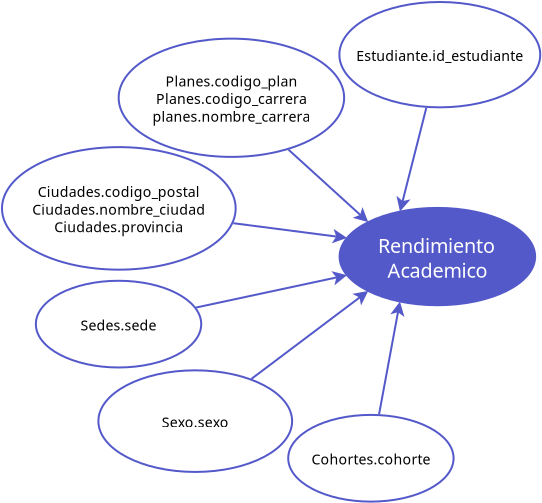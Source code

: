 <?xml version="1.0" encoding="UTF-8"?>
<dia:diagram xmlns:dia="http://www.lysator.liu.se/~alla/dia/">
  <dia:layer name="Background" visible="true" connectable="true" active="true">
    <dia:object type="Standard - Text" version="1" id="O0">
      <dia:attribute name="obj_pos">
        <dia:point val="15.85,5.2"/>
      </dia:attribute>
      <dia:attribute name="obj_bb">
        <dia:rectangle val="15.85,4.545;15.85,5.366"/>
      </dia:attribute>
      <dia:attribute name="text">
        <dia:composite type="text">
          <dia:attribute name="string">
            <dia:string>##</dia:string>
          </dia:attribute>
          <dia:attribute name="font">
            <dia:font family="sans" style="0" name="Helvetica"/>
          </dia:attribute>
          <dia:attribute name="height">
            <dia:real val="0.882"/>
          </dia:attribute>
          <dia:attribute name="pos">
            <dia:point val="15.85,5.2"/>
          </dia:attribute>
          <dia:attribute name="color">
            <dia:color val="#000000ff"/>
          </dia:attribute>
          <dia:attribute name="alignment">
            <dia:enum val="0"/>
          </dia:attribute>
        </dia:composite>
      </dia:attribute>
      <dia:attribute name="valign">
        <dia:enum val="3"/>
      </dia:attribute>
    </dia:object>
    <dia:object type="Standard - Text" version="1" id="O1">
      <dia:attribute name="obj_pos">
        <dia:point val="5.25,0.85"/>
      </dia:attribute>
      <dia:attribute name="obj_bb">
        <dia:rectangle val="5.25,0.195;5.25,1.016"/>
      </dia:attribute>
      <dia:attribute name="text">
        <dia:composite type="text">
          <dia:attribute name="string">
            <dia:string>##</dia:string>
          </dia:attribute>
          <dia:attribute name="font">
            <dia:font family="sans" style="0" name="Helvetica"/>
          </dia:attribute>
          <dia:attribute name="height">
            <dia:real val="0.882"/>
          </dia:attribute>
          <dia:attribute name="pos">
            <dia:point val="5.25,0.85"/>
          </dia:attribute>
          <dia:attribute name="color">
            <dia:color val="#000000ff"/>
          </dia:attribute>
          <dia:attribute name="alignment">
            <dia:enum val="0"/>
          </dia:attribute>
        </dia:composite>
      </dia:attribute>
      <dia:attribute name="valign">
        <dia:enum val="3"/>
      </dia:attribute>
    </dia:object>
    <dia:object type="Standard - Text" version="1" id="O2">
      <dia:attribute name="obj_pos">
        <dia:point val="0.8,1.25"/>
      </dia:attribute>
      <dia:attribute name="obj_bb">
        <dia:rectangle val="0.8,0.595;0.8,1.416"/>
      </dia:attribute>
      <dia:attribute name="text">
        <dia:composite type="text">
          <dia:attribute name="string">
            <dia:string>##</dia:string>
          </dia:attribute>
          <dia:attribute name="font">
            <dia:font family="sans" style="0" name="Helvetica"/>
          </dia:attribute>
          <dia:attribute name="height">
            <dia:real val="0.882"/>
          </dia:attribute>
          <dia:attribute name="pos">
            <dia:point val="0.8,1.25"/>
          </dia:attribute>
          <dia:attribute name="color">
            <dia:color val="#000000ff"/>
          </dia:attribute>
          <dia:attribute name="alignment">
            <dia:enum val="0"/>
          </dia:attribute>
        </dia:composite>
      </dia:attribute>
      <dia:attribute name="valign">
        <dia:enum val="3"/>
      </dia:attribute>
    </dia:object>
    <dia:object type="Flowchart - Ellipse" version="0" id="O3">
      <dia:attribute name="obj_pos">
        <dia:point val="20.623,12.484"/>
      </dia:attribute>
      <dia:attribute name="obj_bb">
        <dia:rectangle val="20.573,12.434;30.45,17.4"/>
      </dia:attribute>
      <dia:attribute name="elem_corner">
        <dia:point val="20.623,12.484"/>
      </dia:attribute>
      <dia:attribute name="elem_width">
        <dia:real val="9.777"/>
      </dia:attribute>
      <dia:attribute name="elem_height">
        <dia:real val="4.866"/>
      </dia:attribute>
      <dia:attribute name="border_color">
        <dia:color val="#5459caff"/>
      </dia:attribute>
      <dia:attribute name="inner_color">
        <dia:color val="#5459caff"/>
      </dia:attribute>
      <dia:attribute name="show_background">
        <dia:boolean val="true"/>
      </dia:attribute>
      <dia:attribute name="padding">
        <dia:real val="0.354"/>
      </dia:attribute>
      <dia:attribute name="text">
        <dia:composite type="text">
          <dia:attribute name="string">
            <dia:string>#Rendimiento
Academico#</dia:string>
          </dia:attribute>
          <dia:attribute name="font">
            <dia:font family="Sans" style="0" name="Helvetica"/>
          </dia:attribute>
          <dia:attribute name="height">
            <dia:real val="1.235"/>
          </dia:attribute>
          <dia:attribute name="pos">
            <dia:point val="25.512,14.599"/>
          </dia:attribute>
          <dia:attribute name="color">
            <dia:color val="#ffffffff"/>
          </dia:attribute>
          <dia:attribute name="alignment">
            <dia:enum val="1"/>
          </dia:attribute>
        </dia:composite>
      </dia:attribute>
    </dia:object>
    <dia:object type="Flowchart - Ellipse" version="0" id="O4">
      <dia:attribute name="obj_pos">
        <dia:point val="9.576,4.021"/>
      </dia:attribute>
      <dia:attribute name="obj_bb">
        <dia:rectangle val="9.526,3.971;20.9,9.984"/>
      </dia:attribute>
      <dia:attribute name="elem_corner">
        <dia:point val="9.576,4.021"/>
      </dia:attribute>
      <dia:attribute name="elem_width">
        <dia:real val="11.274"/>
      </dia:attribute>
      <dia:attribute name="elem_height">
        <dia:real val="5.913"/>
      </dia:attribute>
      <dia:attribute name="border_color">
        <dia:color val="#5459caff"/>
      </dia:attribute>
      <dia:attribute name="show_background">
        <dia:boolean val="true"/>
      </dia:attribute>
      <dia:attribute name="padding">
        <dia:real val="0.354"/>
      </dia:attribute>
      <dia:attribute name="text">
        <dia:composite type="text">
          <dia:attribute name="string">
            <dia:string>#Planes.codigo_plan
Planes.codigo_carrera
planes.nombre_carrera#</dia:string>
          </dia:attribute>
          <dia:attribute name="font">
            <dia:font family="Sans" style="0" name="Helvetica"/>
          </dia:attribute>
          <dia:attribute name="height">
            <dia:real val="0.882"/>
          </dia:attribute>
          <dia:attribute name="pos">
            <dia:point val="15.213,6.31"/>
          </dia:attribute>
          <dia:attribute name="color">
            <dia:color val="#000000ff"/>
          </dia:attribute>
          <dia:attribute name="alignment">
            <dia:enum val="1"/>
          </dia:attribute>
        </dia:composite>
      </dia:attribute>
    </dia:object>
    <dia:object type="Flowchart - Ellipse" version="0" id="O5">
      <dia:attribute name="obj_pos">
        <dia:point val="5.436,16.127"/>
      </dia:attribute>
      <dia:attribute name="obj_bb">
        <dia:rectangle val="5.386,16.077;13.754,20.514"/>
      </dia:attribute>
      <dia:attribute name="elem_corner">
        <dia:point val="5.436,16.127"/>
      </dia:attribute>
      <dia:attribute name="elem_width">
        <dia:real val="8.268"/>
      </dia:attribute>
      <dia:attribute name="elem_height">
        <dia:real val="4.336"/>
      </dia:attribute>
      <dia:attribute name="border_color">
        <dia:color val="#5459caff"/>
      </dia:attribute>
      <dia:attribute name="show_background">
        <dia:boolean val="true"/>
      </dia:attribute>
      <dia:attribute name="padding">
        <dia:real val="0.354"/>
      </dia:attribute>
      <dia:attribute name="text">
        <dia:composite type="text">
          <dia:attribute name="string">
            <dia:string>#Sedes.sede#</dia:string>
          </dia:attribute>
          <dia:attribute name="font">
            <dia:font family="Sans" style="0" name="Helvetica"/>
          </dia:attribute>
          <dia:attribute name="height">
            <dia:real val="0.882"/>
          </dia:attribute>
          <dia:attribute name="pos">
            <dia:point val="9.57,18.509"/>
          </dia:attribute>
          <dia:attribute name="color">
            <dia:color val="#000000ff"/>
          </dia:attribute>
          <dia:attribute name="alignment">
            <dia:enum val="1"/>
          </dia:attribute>
        </dia:composite>
      </dia:attribute>
    </dia:object>
    <dia:object type="Flowchart - Ellipse" version="0" id="O6">
      <dia:attribute name="obj_pos">
        <dia:point val="8.563,20.606"/>
      </dia:attribute>
      <dia:attribute name="obj_bb">
        <dia:rectangle val="8.513,20.556;18.299,25.736"/>
      </dia:attribute>
      <dia:attribute name="elem_corner">
        <dia:point val="8.563,20.606"/>
      </dia:attribute>
      <dia:attribute name="elem_width">
        <dia:real val="9.686"/>
      </dia:attribute>
      <dia:attribute name="elem_height">
        <dia:real val="5.08"/>
      </dia:attribute>
      <dia:attribute name="border_color">
        <dia:color val="#5459caff"/>
      </dia:attribute>
      <dia:attribute name="show_background">
        <dia:boolean val="true"/>
      </dia:attribute>
      <dia:attribute name="padding">
        <dia:real val="0.354"/>
      </dia:attribute>
      <dia:attribute name="text">
        <dia:composite type="text">
          <dia:attribute name="string">
            <dia:string>#Sexo.sexo#</dia:string>
          </dia:attribute>
          <dia:attribute name="font">
            <dia:font family="Sans" style="0" name="Helvetica"/>
          </dia:attribute>
          <dia:attribute name="height">
            <dia:real val="0.882"/>
          </dia:attribute>
          <dia:attribute name="pos">
            <dia:point val="13.406,23.36"/>
          </dia:attribute>
          <dia:attribute name="color">
            <dia:color val="#000000ff"/>
          </dia:attribute>
          <dia:attribute name="alignment">
            <dia:enum val="1"/>
          </dia:attribute>
        </dia:composite>
      </dia:attribute>
    </dia:object>
    <dia:object type="Standard - Line" version="0" id="O7">
      <dia:attribute name="obj_pos">
        <dia:point val="18.067,9.572"/>
      </dia:attribute>
      <dia:attribute name="obj_bb">
        <dia:rectangle val="17.996,9.501;22.126,13.267"/>
      </dia:attribute>
      <dia:attribute name="conn_endpoints">
        <dia:point val="18.067,9.572"/>
        <dia:point val="22.055,13.197"/>
      </dia:attribute>
      <dia:attribute name="numcp">
        <dia:int val="1"/>
      </dia:attribute>
      <dia:attribute name="line_color">
        <dia:color val="#5459caff"/>
      </dia:attribute>
      <dia:attribute name="end_arrow">
        <dia:enum val="22"/>
      </dia:attribute>
      <dia:attribute name="end_arrow_length">
        <dia:real val="0.5"/>
      </dia:attribute>
      <dia:attribute name="end_arrow_width">
        <dia:real val="0.5"/>
      </dia:attribute>
      <dia:connections>
        <dia:connection handle="0" to="O4" connection="16"/>
        <dia:connection handle="1" to="O3" connection="6"/>
      </dia:connections>
    </dia:object>
    <dia:object type="Standard - Line" version="0" id="O8">
      <dia:attribute name="obj_pos">
        <dia:point val="13.447,17.465"/>
      </dia:attribute>
      <dia:attribute name="obj_bb">
        <dia:rectangle val="13.387,15.646;21.055,17.524"/>
      </dia:attribute>
      <dia:attribute name="conn_endpoints">
        <dia:point val="13.447,17.465"/>
        <dia:point val="20.995,15.848"/>
      </dia:attribute>
      <dia:attribute name="numcp">
        <dia:int val="1"/>
      </dia:attribute>
      <dia:attribute name="line_color">
        <dia:color val="#5459caff"/>
      </dia:attribute>
      <dia:attribute name="end_arrow">
        <dia:enum val="22"/>
      </dia:attribute>
      <dia:attribute name="end_arrow_length">
        <dia:real val="0.5"/>
      </dia:attribute>
      <dia:attribute name="end_arrow_width">
        <dia:real val="0.5"/>
      </dia:attribute>
      <dia:connections>
        <dia:connection handle="0" to="O5" connection="16"/>
        <dia:connection handle="1" to="O3" connection="9"/>
      </dia:connections>
    </dia:object>
    <dia:object type="Standard - Line" version="0" id="O9">
      <dia:attribute name="obj_pos">
        <dia:point val="16.215,21.032"/>
      </dia:attribute>
      <dia:attribute name="obj_bb">
        <dia:rectangle val="16.145,16.567;22.125,21.102"/>
      </dia:attribute>
      <dia:attribute name="conn_endpoints">
        <dia:point val="16.215,21.032"/>
        <dia:point val="22.055,16.637"/>
      </dia:attribute>
      <dia:attribute name="numcp">
        <dia:int val="1"/>
      </dia:attribute>
      <dia:attribute name="line_color">
        <dia:color val="#5459caff"/>
      </dia:attribute>
      <dia:attribute name="end_arrow">
        <dia:enum val="22"/>
      </dia:attribute>
      <dia:attribute name="end_arrow_length">
        <dia:real val="0.5"/>
      </dia:attribute>
      <dia:attribute name="end_arrow_width">
        <dia:real val="0.5"/>
      </dia:attribute>
      <dia:connections>
        <dia:connection handle="0" to="O6" connection="16"/>
        <dia:connection handle="1" to="O3" connection="10"/>
      </dia:connections>
    </dia:object>
    <dia:object type="Flowchart - Ellipse" version="0" id="O10">
      <dia:attribute name="obj_pos">
        <dia:point val="3.743,9.445"/>
      </dia:attribute>
      <dia:attribute name="obj_bb">
        <dia:rectangle val="3.693,9.395;15.476,15.622"/>
      </dia:attribute>
      <dia:attribute name="elem_corner">
        <dia:point val="3.743,9.445"/>
      </dia:attribute>
      <dia:attribute name="elem_width">
        <dia:real val="11.683"/>
      </dia:attribute>
      <dia:attribute name="elem_height">
        <dia:real val="6.127"/>
      </dia:attribute>
      <dia:attribute name="border_color">
        <dia:color val="#5459caff"/>
      </dia:attribute>
      <dia:attribute name="show_background">
        <dia:boolean val="true"/>
      </dia:attribute>
      <dia:attribute name="padding">
        <dia:real val="0.354"/>
      </dia:attribute>
      <dia:attribute name="text">
        <dia:composite type="text">
          <dia:attribute name="string">
            <dia:string>#Ciudades.codigo_postal
Ciudades.nombre_ciudad
Ciudades.provincia#</dia:string>
          </dia:attribute>
          <dia:attribute name="font">
            <dia:font family="Sans" style="0" name="Helvetica"/>
          </dia:attribute>
          <dia:attribute name="height">
            <dia:real val="0.882"/>
          </dia:attribute>
          <dia:attribute name="pos">
            <dia:point val="9.584,11.84"/>
          </dia:attribute>
          <dia:attribute name="color">
            <dia:color val="#000000ff"/>
          </dia:attribute>
          <dia:attribute name="alignment">
            <dia:enum val="1"/>
          </dia:attribute>
        </dia:composite>
      </dia:attribute>
    </dia:object>
    <dia:object type="Flowchart - Ellipse" version="0" id="O11">
      <dia:attribute name="obj_pos">
        <dia:point val="18.054,22.834"/>
      </dia:attribute>
      <dia:attribute name="obj_bb">
        <dia:rectangle val="18.004,22.784;26.372,27.22"/>
      </dia:attribute>
      <dia:attribute name="elem_corner">
        <dia:point val="18.054,22.834"/>
      </dia:attribute>
      <dia:attribute name="elem_width">
        <dia:real val="8.268"/>
      </dia:attribute>
      <dia:attribute name="elem_height">
        <dia:real val="4.336"/>
      </dia:attribute>
      <dia:attribute name="border_color">
        <dia:color val="#5459caff"/>
      </dia:attribute>
      <dia:attribute name="show_background">
        <dia:boolean val="true"/>
      </dia:attribute>
      <dia:attribute name="padding">
        <dia:real val="0.354"/>
      </dia:attribute>
      <dia:attribute name="text">
        <dia:composite type="text">
          <dia:attribute name="string">
            <dia:string>#Cohortes.cohorte#</dia:string>
          </dia:attribute>
          <dia:attribute name="font">
            <dia:font family="Sans" style="0" name="Helvetica"/>
          </dia:attribute>
          <dia:attribute name="height">
            <dia:real val="0.882"/>
          </dia:attribute>
          <dia:attribute name="pos">
            <dia:point val="22.188,25.216"/>
          </dia:attribute>
          <dia:attribute name="color">
            <dia:color val="#000000ff"/>
          </dia:attribute>
          <dia:attribute name="alignment">
            <dia:enum val="1"/>
          </dia:attribute>
        </dia:composite>
      </dia:attribute>
    </dia:object>
    <dia:object type="Standard - Line" version="0" id="O12">
      <dia:attribute name="obj_pos">
        <dia:point val="15.304,13.249"/>
      </dia:attribute>
      <dia:attribute name="obj_bb">
        <dia:rectangle val="15.248,13.193;21.051,14.252"/>
      </dia:attribute>
      <dia:attribute name="conn_endpoints">
        <dia:point val="15.304,13.249"/>
        <dia:point val="20.995,13.986"/>
      </dia:attribute>
      <dia:attribute name="numcp">
        <dia:int val="1"/>
      </dia:attribute>
      <dia:attribute name="line_color">
        <dia:color val="#5459caff"/>
      </dia:attribute>
      <dia:attribute name="end_arrow">
        <dia:enum val="22"/>
      </dia:attribute>
      <dia:attribute name="end_arrow_length">
        <dia:real val="0.5"/>
      </dia:attribute>
      <dia:attribute name="end_arrow_width">
        <dia:real val="0.5"/>
      </dia:attribute>
      <dia:connections>
        <dia:connection handle="0" to="O10" connection="16"/>
        <dia:connection handle="1" to="O3" connection="7"/>
      </dia:connections>
    </dia:object>
    <dia:object type="Standard - Line" version="0" id="O13">
      <dia:attribute name="obj_pos">
        <dia:point val="22.597,22.796"/>
      </dia:attribute>
      <dia:attribute name="obj_bb">
        <dia:rectangle val="22.539,17.107;23.865,22.854"/>
      </dia:attribute>
      <dia:attribute name="conn_endpoints">
        <dia:point val="22.597,22.796"/>
        <dia:point val="23.641,17.165"/>
      </dia:attribute>
      <dia:attribute name="numcp">
        <dia:int val="1"/>
      </dia:attribute>
      <dia:attribute name="line_color">
        <dia:color val="#5459caff"/>
      </dia:attribute>
      <dia:attribute name="end_arrow">
        <dia:enum val="22"/>
      </dia:attribute>
      <dia:attribute name="end_arrow_length">
        <dia:real val="0.5"/>
      </dia:attribute>
      <dia:attribute name="end_arrow_width">
        <dia:real val="0.5"/>
      </dia:attribute>
      <dia:connections>
        <dia:connection handle="0" to="O11" connection="16"/>
        <dia:connection handle="1" to="O3" connection="11"/>
      </dia:connections>
    </dia:object>
    <dia:object type="Flowchart - Ellipse" version="0" id="O14">
      <dia:attribute name="obj_pos">
        <dia:point val="20.612,2.189"/>
      </dia:attribute>
      <dia:attribute name="obj_bb">
        <dia:rectangle val="20.562,2.139;30.706,7.507"/>
      </dia:attribute>
      <dia:attribute name="elem_corner">
        <dia:point val="20.612,2.189"/>
      </dia:attribute>
      <dia:attribute name="elem_width">
        <dia:real val="10.043"/>
      </dia:attribute>
      <dia:attribute name="elem_height">
        <dia:real val="5.267"/>
      </dia:attribute>
      <dia:attribute name="border_color">
        <dia:color val="#5459caff"/>
      </dia:attribute>
      <dia:attribute name="show_background">
        <dia:boolean val="true"/>
      </dia:attribute>
      <dia:attribute name="padding">
        <dia:real val="0.354"/>
      </dia:attribute>
      <dia:attribute name="text">
        <dia:composite type="text">
          <dia:attribute name="string">
            <dia:string>#Estudiante.id_estudiante#</dia:string>
          </dia:attribute>
          <dia:attribute name="font">
            <dia:font family="Sans" style="0" name="Helvetica"/>
          </dia:attribute>
          <dia:attribute name="height">
            <dia:real val="0.882"/>
          </dia:attribute>
          <dia:attribute name="pos">
            <dia:point val="25.634,5.037"/>
          </dia:attribute>
          <dia:attribute name="color">
            <dia:color val="#000000ff"/>
          </dia:attribute>
          <dia:attribute name="alignment">
            <dia:enum val="1"/>
          </dia:attribute>
        </dia:composite>
      </dia:attribute>
    </dia:object>
    <dia:object type="Standard - Line" version="0" id="O15">
      <dia:attribute name="obj_pos">
        <dia:point val="24.959,7.482"/>
      </dia:attribute>
      <dia:attribute name="obj_bb">
        <dia:rectangle val="23.468,7.422;25.019,12.73"/>
      </dia:attribute>
      <dia:attribute name="conn_endpoints">
        <dia:point val="24.959,7.482"/>
        <dia:point val="23.641,12.669"/>
      </dia:attribute>
      <dia:attribute name="numcp">
        <dia:int val="1"/>
      </dia:attribute>
      <dia:attribute name="line_color">
        <dia:color val="#5459caff"/>
      </dia:attribute>
      <dia:attribute name="end_arrow">
        <dia:enum val="22"/>
      </dia:attribute>
      <dia:attribute name="end_arrow_length">
        <dia:real val="0.5"/>
      </dia:attribute>
      <dia:attribute name="end_arrow_width">
        <dia:real val="0.5"/>
      </dia:attribute>
      <dia:connections>
        <dia:connection handle="0" to="O14" connection="16"/>
        <dia:connection handle="1" to="O3" connection="5"/>
      </dia:connections>
    </dia:object>
  </dia:layer>
</dia:diagram>
